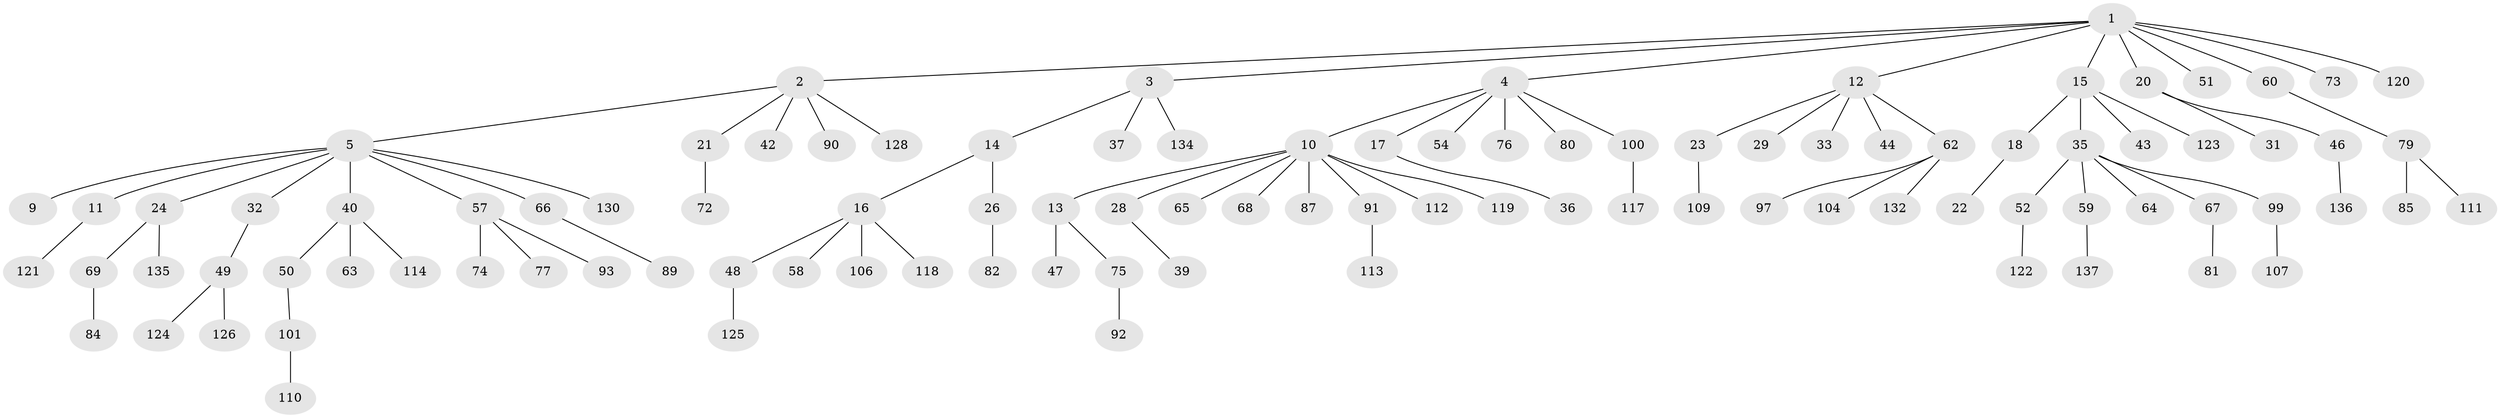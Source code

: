 // original degree distribution, {7: 0.02127659574468085, 3: 0.1347517730496454, 6: 0.014184397163120567, 4: 0.0425531914893617, 2: 0.22695035460992907, 8: 0.0070921985815602835, 5: 0.028368794326241134, 1: 0.524822695035461}
// Generated by graph-tools (version 1.1) at 2025/11/02/27/25 16:11:27]
// undirected, 102 vertices, 101 edges
graph export_dot {
graph [start="1"]
  node [color=gray90,style=filled];
  1 [super="+19"];
  2 [super="+133"];
  3 [super="+7"];
  4 [super="+8"];
  5 [super="+6"];
  9 [super="+94"];
  10 [super="+61"];
  11;
  12 [super="+25"];
  13 [super="+56"];
  14;
  15 [super="+30"];
  16 [super="+140"];
  17 [super="+34"];
  18 [super="+27"];
  20 [super="+127"];
  21 [super="+45"];
  22 [super="+38"];
  23 [super="+53"];
  24 [super="+71"];
  26 [super="+108"];
  28;
  29;
  31;
  32;
  33;
  35 [super="+41"];
  36 [super="+115"];
  37;
  39 [super="+95"];
  40 [super="+103"];
  42 [super="+129"];
  43;
  44;
  46;
  47;
  48 [super="+70"];
  49 [super="+98"];
  50 [super="+55"];
  51;
  52 [super="+83"];
  54;
  57 [super="+78"];
  58;
  59;
  60;
  62 [super="+86"];
  63;
  64;
  65 [super="+141"];
  66;
  67;
  68 [super="+88"];
  69;
  72;
  73;
  74;
  75 [super="+102"];
  76;
  77;
  79 [super="+96"];
  80;
  81;
  82 [super="+138"];
  84;
  85;
  87;
  89 [super="+105"];
  90;
  91;
  92;
  93;
  97;
  99;
  100;
  101 [super="+116"];
  104;
  106;
  107;
  109;
  110;
  111;
  112;
  113;
  114;
  117;
  118;
  119;
  120 [super="+131"];
  121;
  122;
  123;
  124;
  125;
  126;
  128;
  130;
  132;
  134;
  135;
  136 [super="+139"];
  137;
  1 -- 2;
  1 -- 3;
  1 -- 4;
  1 -- 12;
  1 -- 15;
  1 -- 120;
  1 -- 51;
  1 -- 20;
  1 -- 73;
  1 -- 60;
  2 -- 5;
  2 -- 21;
  2 -- 42;
  2 -- 90;
  2 -- 128;
  3 -- 134;
  3 -- 37;
  3 -- 14;
  4 -- 10;
  4 -- 17;
  4 -- 54;
  4 -- 100;
  4 -- 80;
  4 -- 76;
  5 -- 9;
  5 -- 11;
  5 -- 32;
  5 -- 40;
  5 -- 130;
  5 -- 24;
  5 -- 57;
  5 -- 66;
  10 -- 13;
  10 -- 28;
  10 -- 68;
  10 -- 87;
  10 -- 91;
  10 -- 119;
  10 -- 112;
  10 -- 65;
  11 -- 121;
  12 -- 23;
  12 -- 62;
  12 -- 33;
  12 -- 29;
  12 -- 44;
  13 -- 47;
  13 -- 75;
  14 -- 16;
  14 -- 26;
  15 -- 18;
  15 -- 35;
  15 -- 43;
  15 -- 123;
  16 -- 48;
  16 -- 58;
  16 -- 106;
  16 -- 118;
  17 -- 36;
  18 -- 22;
  20 -- 31;
  20 -- 46;
  21 -- 72;
  23 -- 109;
  24 -- 69;
  24 -- 135;
  26 -- 82;
  28 -- 39;
  32 -- 49;
  35 -- 67;
  35 -- 64;
  35 -- 99;
  35 -- 52;
  35 -- 59;
  40 -- 50;
  40 -- 63;
  40 -- 114;
  46 -- 136;
  48 -- 125;
  49 -- 124;
  49 -- 126;
  50 -- 101;
  52 -- 122;
  57 -- 74;
  57 -- 77;
  57 -- 93;
  59 -- 137;
  60 -- 79;
  62 -- 97;
  62 -- 104;
  62 -- 132;
  66 -- 89;
  67 -- 81;
  69 -- 84;
  75 -- 92;
  79 -- 85;
  79 -- 111;
  91 -- 113;
  99 -- 107;
  100 -- 117;
  101 -- 110;
}
